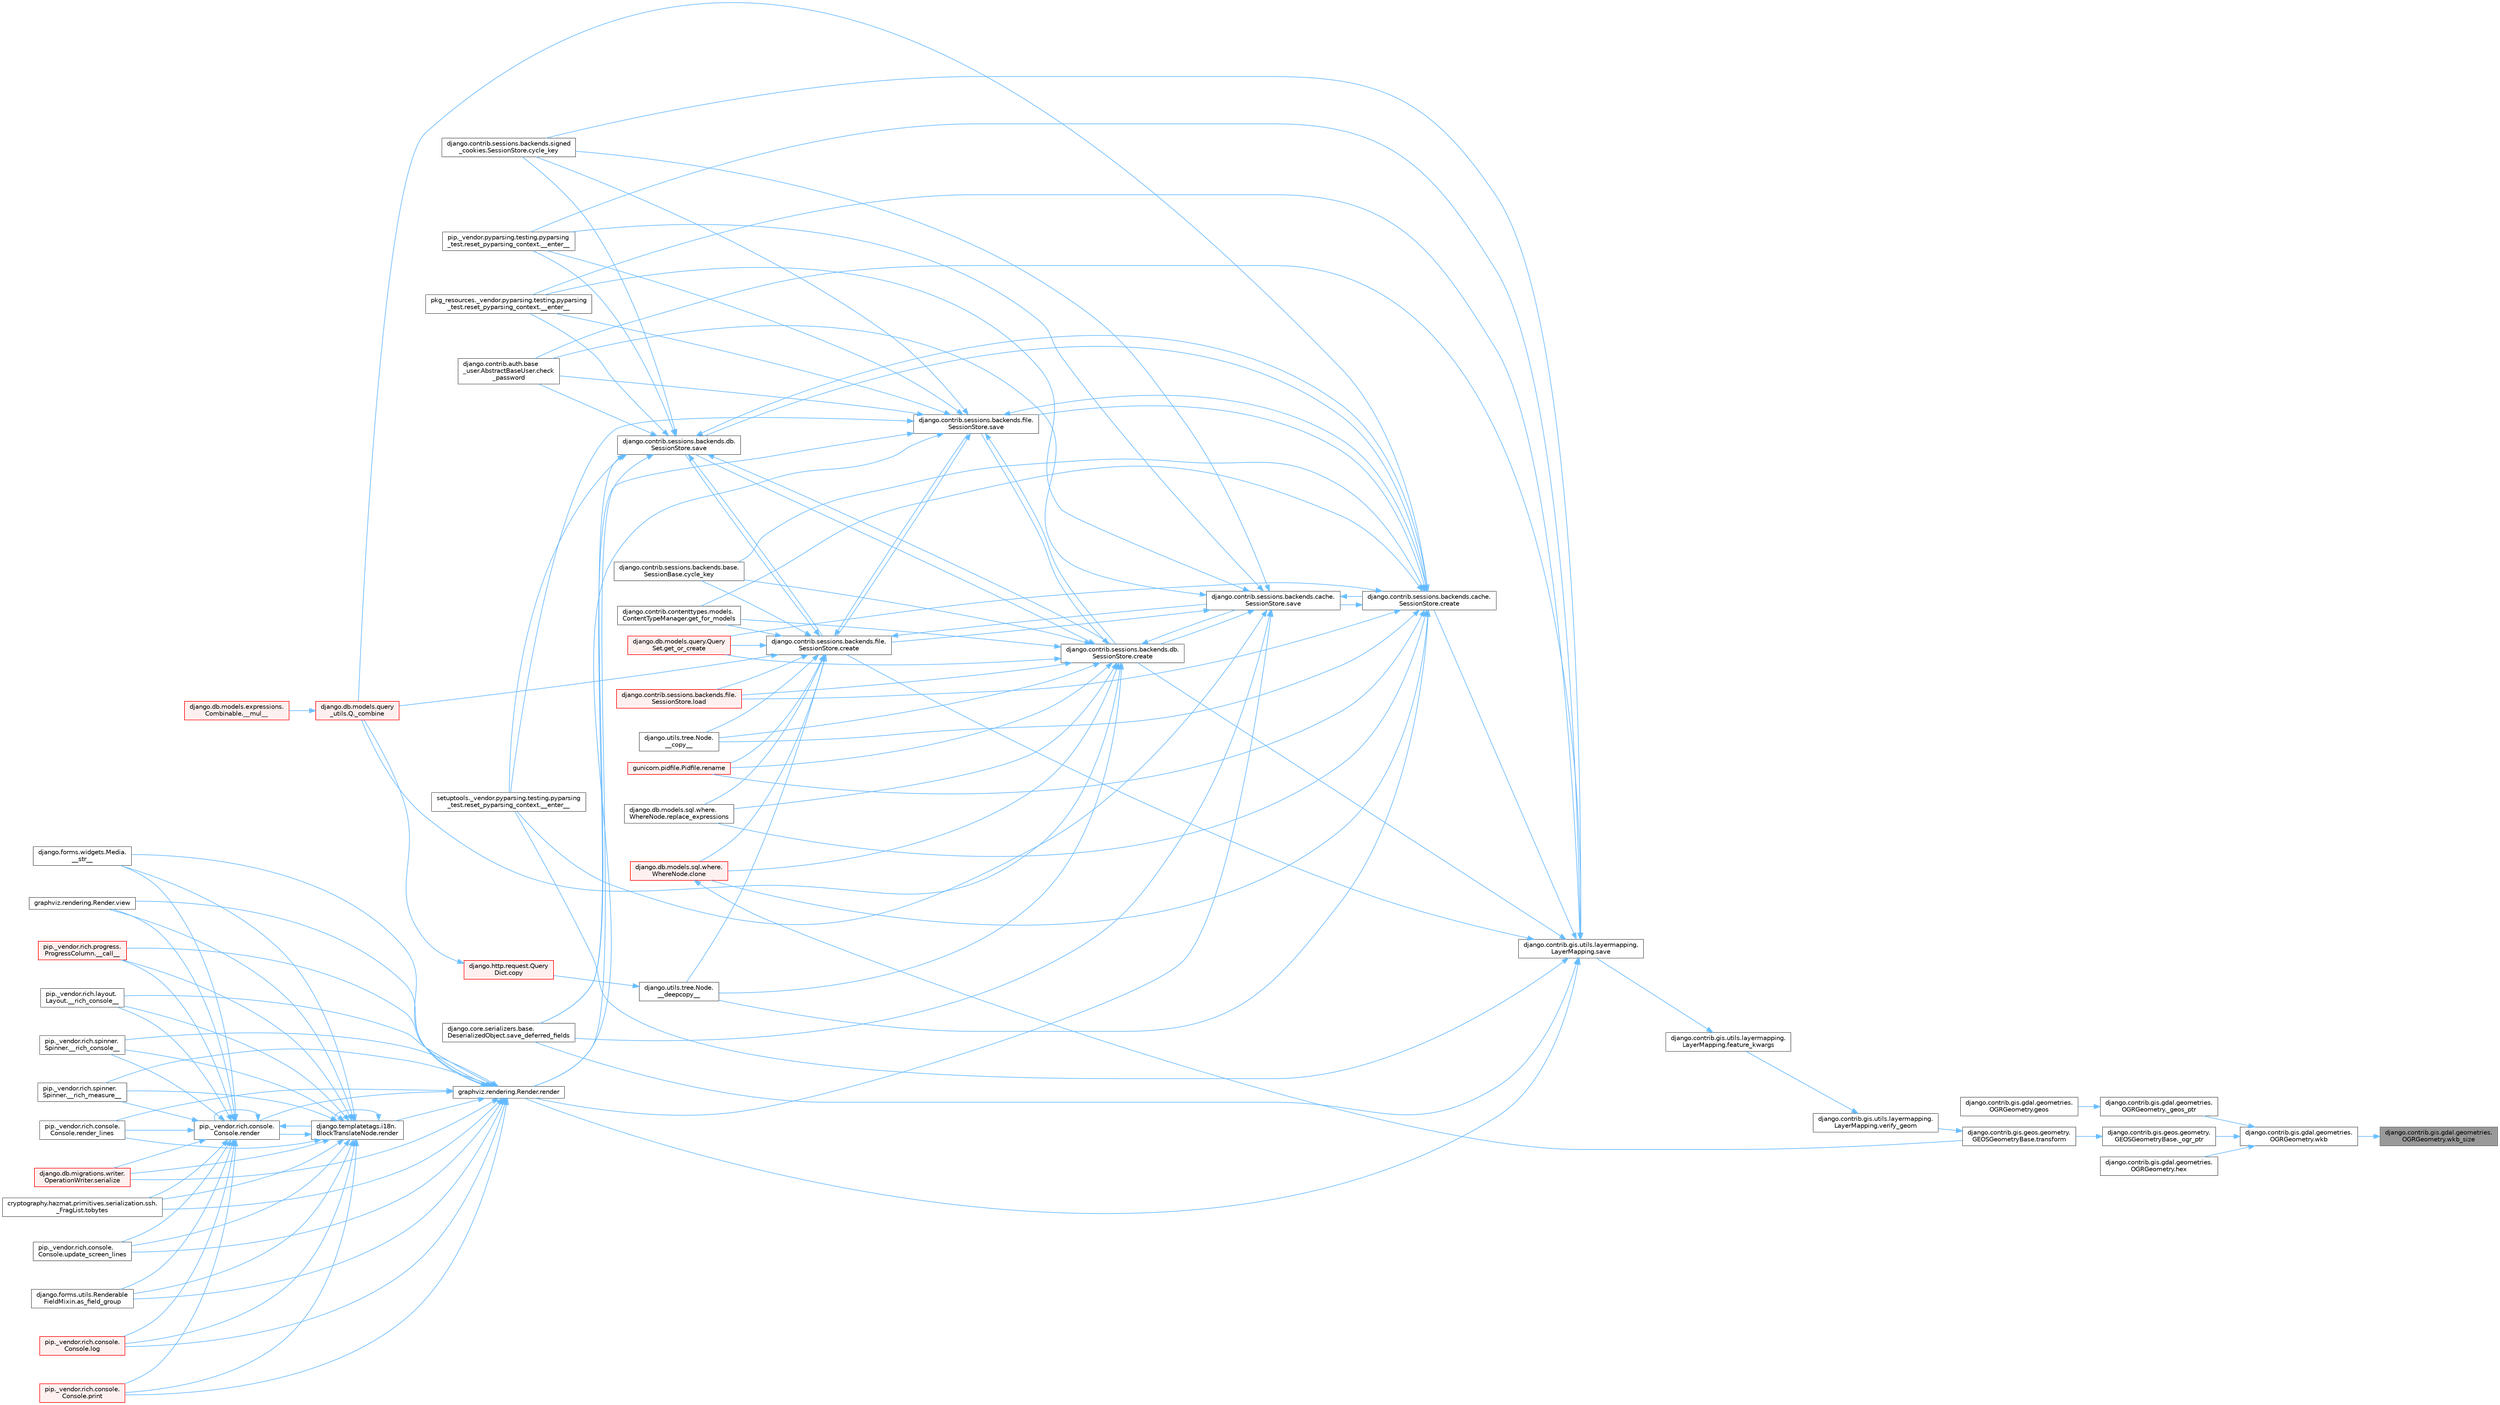 digraph "django.contrib.gis.gdal.geometries.OGRGeometry.wkb_size"
{
 // LATEX_PDF_SIZE
  bgcolor="transparent";
  edge [fontname=Helvetica,fontsize=10,labelfontname=Helvetica,labelfontsize=10];
  node [fontname=Helvetica,fontsize=10,shape=box,height=0.2,width=0.4];
  rankdir="RL";
  Node1 [id="Node000001",label="django.contrib.gis.gdal.geometries.\lOGRGeometry.wkb_size",height=0.2,width=0.4,color="gray40", fillcolor="grey60", style="filled", fontcolor="black",tooltip=" "];
  Node1 -> Node2 [id="edge1_Node000001_Node000002",dir="back",color="steelblue1",style="solid",tooltip=" "];
  Node2 [id="Node000002",label="django.contrib.gis.gdal.geometries.\lOGRGeometry.wkb",height=0.2,width=0.4,color="grey40", fillcolor="white", style="filled",URL="$classdjango_1_1contrib_1_1gis_1_1gdal_1_1geometries_1_1_o_g_r_geometry.html#ac66909bdd6df30914b9ceff5e8d81544",tooltip=" "];
  Node2 -> Node3 [id="edge2_Node000002_Node000003",dir="back",color="steelblue1",style="solid",tooltip=" "];
  Node3 [id="Node000003",label="django.contrib.gis.gdal.geometries.\lOGRGeometry._geos_ptr",height=0.2,width=0.4,color="grey40", fillcolor="white", style="filled",URL="$classdjango_1_1contrib_1_1gis_1_1gdal_1_1geometries_1_1_o_g_r_geometry.html#aca3c814894ad68e56d21dae6d4c7ad81",tooltip=" "];
  Node3 -> Node4 [id="edge3_Node000003_Node000004",dir="back",color="steelblue1",style="solid",tooltip=" "];
  Node4 [id="Node000004",label="django.contrib.gis.gdal.geometries.\lOGRGeometry.geos",height=0.2,width=0.4,color="grey40", fillcolor="white", style="filled",URL="$classdjango_1_1contrib_1_1gis_1_1gdal_1_1geometries_1_1_o_g_r_geometry.html#aab7929a41203ad04ff57c8ba84b469ba",tooltip=" "];
  Node2 -> Node5 [id="edge4_Node000002_Node000005",dir="back",color="steelblue1",style="solid",tooltip=" "];
  Node5 [id="Node000005",label="django.contrib.gis.geos.geometry.\lGEOSGeometryBase._ogr_ptr",height=0.2,width=0.4,color="grey40", fillcolor="white", style="filled",URL="$classdjango_1_1contrib_1_1gis_1_1geos_1_1geometry_1_1_g_e_o_s_geometry_base.html#a050aa582a58e96865f8bcd1fb698aa22",tooltip=" "];
  Node5 -> Node6 [id="edge5_Node000005_Node000006",dir="back",color="steelblue1",style="solid",tooltip=" "];
  Node6 [id="Node000006",label="django.contrib.gis.geos.geometry.\lGEOSGeometryBase.transform",height=0.2,width=0.4,color="grey40", fillcolor="white", style="filled",URL="$classdjango_1_1contrib_1_1gis_1_1geos_1_1geometry_1_1_g_e_o_s_geometry_base.html#aeaa8ab6c866c4423240e0e096ffa8975",tooltip=" "];
  Node6 -> Node7 [id="edge6_Node000006_Node000007",dir="back",color="steelblue1",style="solid",tooltip=" "];
  Node7 [id="Node000007",label="django.contrib.gis.utils.layermapping.\lLayerMapping.verify_geom",height=0.2,width=0.4,color="grey40", fillcolor="white", style="filled",URL="$classdjango_1_1contrib_1_1gis_1_1utils_1_1layermapping_1_1_layer_mapping.html#af91521785f7bfa0738fa8b3c0056f823",tooltip=" "];
  Node7 -> Node8 [id="edge7_Node000007_Node000008",dir="back",color="steelblue1",style="solid",tooltip=" "];
  Node8 [id="Node000008",label="django.contrib.gis.utils.layermapping.\lLayerMapping.feature_kwargs",height=0.2,width=0.4,color="grey40", fillcolor="white", style="filled",URL="$classdjango_1_1contrib_1_1gis_1_1utils_1_1layermapping_1_1_layer_mapping.html#a2e4aa507355c0e3b3da72dde9a9284b0",tooltip=" "];
  Node8 -> Node9 [id="edge8_Node000008_Node000009",dir="back",color="steelblue1",style="solid",tooltip=" "];
  Node9 [id="Node000009",label="django.contrib.gis.utils.layermapping.\lLayerMapping.save",height=0.2,width=0.4,color="grey40", fillcolor="white", style="filled",URL="$classdjango_1_1contrib_1_1gis_1_1utils_1_1layermapping_1_1_layer_mapping.html#a1a9d38ca8cbbb0a16d032c0bd52b671d",tooltip=" "];
  Node9 -> Node10 [id="edge9_Node000009_Node000010",dir="back",color="steelblue1",style="solid",tooltip=" "];
  Node10 [id="Node000010",label="pip._vendor.pyparsing.testing.pyparsing\l_test.reset_pyparsing_context.__enter__",height=0.2,width=0.4,color="grey40", fillcolor="white", style="filled",URL="$classpip_1_1__vendor_1_1pyparsing_1_1testing_1_1pyparsing__test_1_1reset__pyparsing__context.html#a3d39d97a0d95a9b46c987e6dff52b7c0",tooltip=" "];
  Node9 -> Node11 [id="edge10_Node000009_Node000011",dir="back",color="steelblue1",style="solid",tooltip=" "];
  Node11 [id="Node000011",label="pkg_resources._vendor.pyparsing.testing.pyparsing\l_test.reset_pyparsing_context.__enter__",height=0.2,width=0.4,color="grey40", fillcolor="white", style="filled",URL="$classpkg__resources_1_1__vendor_1_1pyparsing_1_1testing_1_1pyparsing__test_1_1reset__pyparsing__context.html#a8d8360c033ccc7296fb9323a07cdeb25",tooltip=" "];
  Node9 -> Node12 [id="edge11_Node000009_Node000012",dir="back",color="steelblue1",style="solid",tooltip=" "];
  Node12 [id="Node000012",label="setuptools._vendor.pyparsing.testing.pyparsing\l_test.reset_pyparsing_context.__enter__",height=0.2,width=0.4,color="grey40", fillcolor="white", style="filled",URL="$classsetuptools_1_1__vendor_1_1pyparsing_1_1testing_1_1pyparsing__test_1_1reset__pyparsing__context.html#a436e2ea8355c86505c8cfdae81714c7c",tooltip=" "];
  Node9 -> Node13 [id="edge12_Node000009_Node000013",dir="back",color="steelblue1",style="solid",tooltip=" "];
  Node13 [id="Node000013",label="django.contrib.auth.base\l_user.AbstractBaseUser.check\l_password",height=0.2,width=0.4,color="grey40", fillcolor="white", style="filled",URL="$classdjango_1_1contrib_1_1auth_1_1base__user_1_1_abstract_base_user.html#aaa9bb7fa5353bc1917dbd7f87b63321a",tooltip=" "];
  Node9 -> Node14 [id="edge13_Node000009_Node000014",dir="back",color="steelblue1",style="solid",tooltip=" "];
  Node14 [id="Node000014",label="django.contrib.sessions.backends.cache.\lSessionStore.create",height=0.2,width=0.4,color="grey40", fillcolor="white", style="filled",URL="$classdjango_1_1contrib_1_1sessions_1_1backends_1_1cache_1_1_session_store.html#a38c9efbdb5115fd1820ae198b767c39c",tooltip=" "];
  Node14 -> Node15 [id="edge14_Node000014_Node000015",dir="back",color="steelblue1",style="solid",tooltip=" "];
  Node15 [id="Node000015",label="django.utils.tree.Node.\l__copy__",height=0.2,width=0.4,color="grey40", fillcolor="white", style="filled",URL="$classdjango_1_1utils_1_1tree_1_1_node.html#abae878f6b4500b8b241c23d8fac46e63",tooltip=" "];
  Node14 -> Node16 [id="edge15_Node000014_Node000016",dir="back",color="steelblue1",style="solid",tooltip=" "];
  Node16 [id="Node000016",label="django.utils.tree.Node.\l__deepcopy__",height=0.2,width=0.4,color="grey40", fillcolor="white", style="filled",URL="$classdjango_1_1utils_1_1tree_1_1_node.html#a38840c46ded3963808edbeec90765d6b",tooltip=" "];
  Node16 -> Node17 [id="edge16_Node000016_Node000017",dir="back",color="steelblue1",style="solid",tooltip=" "];
  Node17 [id="Node000017",label="django.http.request.Query\lDict.copy",height=0.2,width=0.4,color="red", fillcolor="#FFF0F0", style="filled",URL="$classdjango_1_1http_1_1request_1_1_query_dict.html#ada9e4956e62868c5587b9ffde7b358b5",tooltip=" "];
  Node17 -> Node159 [id="edge17_Node000017_Node000159",dir="back",color="steelblue1",style="solid",tooltip=" "];
  Node159 [id="Node000159",label="django.db.models.query\l_utils.Q._combine",height=0.2,width=0.4,color="red", fillcolor="#FFF0F0", style="filled",URL="$classdjango_1_1db_1_1models_1_1query__utils_1_1_q.html#ade621b98231b73615e1aa3a726560c55",tooltip=" "];
  Node159 -> Node160 [id="edge18_Node000159_Node000160",dir="back",color="steelblue1",style="solid",tooltip=" "];
  Node160 [id="Node000160",label="django.db.models.expressions.\lCombinable.__mul__",height=0.2,width=0.4,color="red", fillcolor="#FFF0F0", style="filled",URL="$classdjango_1_1db_1_1models_1_1expressions_1_1_combinable.html#a18670e03ec4b2fc0eafb0782602b72ec",tooltip=" "];
  Node14 -> Node159 [id="edge19_Node000014_Node000159",dir="back",color="steelblue1",style="solid",tooltip=" "];
  Node14 -> Node307 [id="edge20_Node000014_Node000307",dir="back",color="steelblue1",style="solid",tooltip=" "];
  Node307 [id="Node000307",label="django.db.models.sql.where.\lWhereNode.clone",height=0.2,width=0.4,color="red", fillcolor="#FFF0F0", style="filled",URL="$classdjango_1_1db_1_1models_1_1sql_1_1where_1_1_where_node.html#a0faff63950b774ce4ad391ea1f6b6d2c",tooltip=" "];
  Node307 -> Node6 [id="edge21_Node000307_Node000006",dir="back",color="steelblue1",style="solid",tooltip=" "];
  Node14 -> Node37 [id="edge22_Node000014_Node000037",dir="back",color="steelblue1",style="solid",tooltip=" "];
  Node37 [id="Node000037",label="django.contrib.sessions.backends.base.\lSessionBase.cycle_key",height=0.2,width=0.4,color="grey40", fillcolor="white", style="filled",URL="$classdjango_1_1contrib_1_1sessions_1_1backends_1_1base_1_1_session_base.html#a6955e9bebe4e5b7d463bccfcf9181016",tooltip=" "];
  Node14 -> Node341 [id="edge23_Node000014_Node000341",dir="back",color="steelblue1",style="solid",tooltip=" "];
  Node341 [id="Node000341",label="django.contrib.contenttypes.models.\lContentTypeManager.get_for_models",height=0.2,width=0.4,color="grey40", fillcolor="white", style="filled",URL="$classdjango_1_1contrib_1_1contenttypes_1_1models_1_1_content_type_manager.html#a541a2e215680799739b6f8c1b19ddda4",tooltip=" "];
  Node14 -> Node342 [id="edge24_Node000014_Node000342",dir="back",color="steelblue1",style="solid",tooltip=" "];
  Node342 [id="Node000342",label="django.db.models.query.Query\lSet.get_or_create",height=0.2,width=0.4,color="red", fillcolor="#FFF0F0", style="filled",URL="$classdjango_1_1db_1_1models_1_1query_1_1_query_set.html#a0f727927ec4d1b9f3087b831cc911c59",tooltip=" "];
  Node14 -> Node324 [id="edge25_Node000014_Node000324",dir="back",color="steelblue1",style="solid",tooltip=" "];
  Node324 [id="Node000324",label="django.contrib.sessions.backends.file.\lSessionStore.load",height=0.2,width=0.4,color="red", fillcolor="#FFF0F0", style="filled",URL="$classdjango_1_1contrib_1_1sessions_1_1backends_1_1file_1_1_session_store.html#a408fa63512306fbaa7bbb62742f0295f",tooltip=" "];
  Node14 -> Node344 [id="edge26_Node000014_Node000344",dir="back",color="steelblue1",style="solid",tooltip=" "];
  Node344 [id="Node000344",label="gunicorn.pidfile.Pidfile.rename",height=0.2,width=0.4,color="red", fillcolor="#FFF0F0", style="filled",URL="$classgunicorn_1_1pidfile_1_1_pidfile.html#af03623bf56b92f594700ba5e5f25bc76",tooltip=" "];
  Node14 -> Node346 [id="edge27_Node000014_Node000346",dir="back",color="steelblue1",style="solid",tooltip=" "];
  Node346 [id="Node000346",label="django.db.models.sql.where.\lWhereNode.replace_expressions",height=0.2,width=0.4,color="grey40", fillcolor="white", style="filled",URL="$classdjango_1_1db_1_1models_1_1sql_1_1where_1_1_where_node.html#a1cc3580a7f4a51605b52ae4a9653b3ac",tooltip=" "];
  Node14 -> Node347 [id="edge28_Node000014_Node000347",dir="back",color="steelblue1",style="solid",tooltip=" "];
  Node347 [id="Node000347",label="django.contrib.sessions.backends.cache.\lSessionStore.save",height=0.2,width=0.4,color="grey40", fillcolor="white", style="filled",URL="$classdjango_1_1contrib_1_1sessions_1_1backends_1_1cache_1_1_session_store.html#a67e81d959c24e3a84b1e755a9a861c53",tooltip=" "];
  Node347 -> Node10 [id="edge29_Node000347_Node000010",dir="back",color="steelblue1",style="solid",tooltip=" "];
  Node347 -> Node11 [id="edge30_Node000347_Node000011",dir="back",color="steelblue1",style="solid",tooltip=" "];
  Node347 -> Node12 [id="edge31_Node000347_Node000012",dir="back",color="steelblue1",style="solid",tooltip=" "];
  Node347 -> Node13 [id="edge32_Node000347_Node000013",dir="back",color="steelblue1",style="solid",tooltip=" "];
  Node347 -> Node14 [id="edge33_Node000347_Node000014",dir="back",color="steelblue1",style="solid",tooltip=" "];
  Node347 -> Node306 [id="edge34_Node000347_Node000306",dir="back",color="steelblue1",style="solid",tooltip=" "];
  Node306 [id="Node000306",label="django.contrib.sessions.backends.db.\lSessionStore.create",height=0.2,width=0.4,color="grey40", fillcolor="white", style="filled",URL="$classdjango_1_1contrib_1_1sessions_1_1backends_1_1db_1_1_session_store.html#a4a98c0168c61e75be58e279660aa6ce4",tooltip=" "];
  Node306 -> Node15 [id="edge35_Node000306_Node000015",dir="back",color="steelblue1",style="solid",tooltip=" "];
  Node306 -> Node16 [id="edge36_Node000306_Node000016",dir="back",color="steelblue1",style="solid",tooltip=" "];
  Node306 -> Node159 [id="edge37_Node000306_Node000159",dir="back",color="steelblue1",style="solid",tooltip=" "];
  Node306 -> Node307 [id="edge38_Node000306_Node000307",dir="back",color="steelblue1",style="solid",tooltip=" "];
  Node306 -> Node37 [id="edge39_Node000306_Node000037",dir="back",color="steelblue1",style="solid",tooltip=" "];
  Node306 -> Node341 [id="edge40_Node000306_Node000341",dir="back",color="steelblue1",style="solid",tooltip=" "];
  Node306 -> Node342 [id="edge41_Node000306_Node000342",dir="back",color="steelblue1",style="solid",tooltip=" "];
  Node306 -> Node324 [id="edge42_Node000306_Node000324",dir="back",color="steelblue1",style="solid",tooltip=" "];
  Node306 -> Node344 [id="edge43_Node000306_Node000344",dir="back",color="steelblue1",style="solid",tooltip=" "];
  Node306 -> Node346 [id="edge44_Node000306_Node000346",dir="back",color="steelblue1",style="solid",tooltip=" "];
  Node306 -> Node347 [id="edge45_Node000306_Node000347",dir="back",color="steelblue1",style="solid",tooltip=" "];
  Node306 -> Node305 [id="edge46_Node000306_Node000305",dir="back",color="steelblue1",style="solid",tooltip=" "];
  Node305 [id="Node000305",label="django.contrib.sessions.backends.db.\lSessionStore.save",height=0.2,width=0.4,color="grey40", fillcolor="white", style="filled",URL="$classdjango_1_1contrib_1_1sessions_1_1backends_1_1db_1_1_session_store.html#a68a6b4f159bd3dc969ec80b34c1622af",tooltip=" "];
  Node305 -> Node10 [id="edge47_Node000305_Node000010",dir="back",color="steelblue1",style="solid",tooltip=" "];
  Node305 -> Node11 [id="edge48_Node000305_Node000011",dir="back",color="steelblue1",style="solid",tooltip=" "];
  Node305 -> Node12 [id="edge49_Node000305_Node000012",dir="back",color="steelblue1",style="solid",tooltip=" "];
  Node305 -> Node13 [id="edge50_Node000305_Node000013",dir="back",color="steelblue1",style="solid",tooltip=" "];
  Node305 -> Node14 [id="edge51_Node000305_Node000014",dir="back",color="steelblue1",style="solid",tooltip=" "];
  Node305 -> Node306 [id="edge52_Node000305_Node000306",dir="back",color="steelblue1",style="solid",tooltip=" "];
  Node305 -> Node340 [id="edge53_Node000305_Node000340",dir="back",color="steelblue1",style="solid",tooltip=" "];
  Node340 [id="Node000340",label="django.contrib.sessions.backends.file.\lSessionStore.create",height=0.2,width=0.4,color="grey40", fillcolor="white", style="filled",URL="$classdjango_1_1contrib_1_1sessions_1_1backends_1_1file_1_1_session_store.html#a6624db6a37dfff490f837047e0a60dda",tooltip=" "];
  Node340 -> Node15 [id="edge54_Node000340_Node000015",dir="back",color="steelblue1",style="solid",tooltip=" "];
  Node340 -> Node16 [id="edge55_Node000340_Node000016",dir="back",color="steelblue1",style="solid",tooltip=" "];
  Node340 -> Node159 [id="edge56_Node000340_Node000159",dir="back",color="steelblue1",style="solid",tooltip=" "];
  Node340 -> Node307 [id="edge57_Node000340_Node000307",dir="back",color="steelblue1",style="solid",tooltip=" "];
  Node340 -> Node37 [id="edge58_Node000340_Node000037",dir="back",color="steelblue1",style="solid",tooltip=" "];
  Node340 -> Node341 [id="edge59_Node000340_Node000341",dir="back",color="steelblue1",style="solid",tooltip=" "];
  Node340 -> Node342 [id="edge60_Node000340_Node000342",dir="back",color="steelblue1",style="solid",tooltip=" "];
  Node340 -> Node324 [id="edge61_Node000340_Node000324",dir="back",color="steelblue1",style="solid",tooltip=" "];
  Node340 -> Node344 [id="edge62_Node000340_Node000344",dir="back",color="steelblue1",style="solid",tooltip=" "];
  Node340 -> Node346 [id="edge63_Node000340_Node000346",dir="back",color="steelblue1",style="solid",tooltip=" "];
  Node340 -> Node347 [id="edge64_Node000340_Node000347",dir="back",color="steelblue1",style="solid",tooltip=" "];
  Node340 -> Node305 [id="edge65_Node000340_Node000305",dir="back",color="steelblue1",style="solid",tooltip=" "];
  Node340 -> Node1131 [id="edge66_Node000340_Node001131",dir="back",color="steelblue1",style="solid",tooltip=" "];
  Node1131 [id="Node001131",label="django.contrib.sessions.backends.file.\lSessionStore.save",height=0.2,width=0.4,color="grey40", fillcolor="white", style="filled",URL="$classdjango_1_1contrib_1_1sessions_1_1backends_1_1file_1_1_session_store.html#af170f9c112376eb1627509287bf9620f",tooltip=" "];
  Node1131 -> Node10 [id="edge67_Node001131_Node000010",dir="back",color="steelblue1",style="solid",tooltip=" "];
  Node1131 -> Node11 [id="edge68_Node001131_Node000011",dir="back",color="steelblue1",style="solid",tooltip=" "];
  Node1131 -> Node12 [id="edge69_Node001131_Node000012",dir="back",color="steelblue1",style="solid",tooltip=" "];
  Node1131 -> Node13 [id="edge70_Node001131_Node000013",dir="back",color="steelblue1",style="solid",tooltip=" "];
  Node1131 -> Node14 [id="edge71_Node001131_Node000014",dir="back",color="steelblue1",style="solid",tooltip=" "];
  Node1131 -> Node306 [id="edge72_Node001131_Node000306",dir="back",color="steelblue1",style="solid",tooltip=" "];
  Node1131 -> Node340 [id="edge73_Node001131_Node000340",dir="back",color="steelblue1",style="solid",tooltip=" "];
  Node1131 -> Node348 [id="edge74_Node001131_Node000348",dir="back",color="steelblue1",style="solid",tooltip=" "];
  Node348 [id="Node000348",label="django.contrib.sessions.backends.signed\l_cookies.SessionStore.cycle_key",height=0.2,width=0.4,color="grey40", fillcolor="white", style="filled",URL="$classdjango_1_1contrib_1_1sessions_1_1backends_1_1signed__cookies_1_1_session_store.html#abf8e71313b847459c30f19e691c25a93",tooltip=" "];
  Node1131 -> Node349 [id="edge75_Node001131_Node000349",dir="back",color="steelblue1",style="solid",tooltip=" "];
  Node349 [id="Node000349",label="graphviz.rendering.Render.render",height=0.2,width=0.4,color="grey40", fillcolor="white", style="filled",URL="$classgraphviz_1_1rendering_1_1_render.html#a0249d6538d64a6b59b1bed64d4636456",tooltip=" "];
  Node349 -> Node350 [id="edge76_Node000349_Node000350",dir="back",color="steelblue1",style="solid",tooltip=" "];
  Node350 [id="Node000350",label="pip._vendor.rich.progress.\lProgressColumn.__call__",height=0.2,width=0.4,color="red", fillcolor="#FFF0F0", style="filled",URL="$classpip_1_1__vendor_1_1rich_1_1progress_1_1_progress_column.html#ae0c399be74222f949edb0fa5324cf6ea",tooltip=" "];
  Node349 -> Node351 [id="edge77_Node000349_Node000351",dir="back",color="steelblue1",style="solid",tooltip=" "];
  Node351 [id="Node000351",label="pip._vendor.rich.layout.\lLayout.__rich_console__",height=0.2,width=0.4,color="grey40", fillcolor="white", style="filled",URL="$classpip_1_1__vendor_1_1rich_1_1layout_1_1_layout.html#ac39cb3d17d2b0324ee1b0dada41a3ebd",tooltip=" "];
  Node349 -> Node352 [id="edge78_Node000349_Node000352",dir="back",color="steelblue1",style="solid",tooltip=" "];
  Node352 [id="Node000352",label="pip._vendor.rich.spinner.\lSpinner.__rich_console__",height=0.2,width=0.4,color="grey40", fillcolor="white", style="filled",URL="$classpip_1_1__vendor_1_1rich_1_1spinner_1_1_spinner.html#a6883d8dced19ac48d4dfc74f776357fd",tooltip=" "];
  Node349 -> Node353 [id="edge79_Node000349_Node000353",dir="back",color="steelblue1",style="solid",tooltip=" "];
  Node353 [id="Node000353",label="pip._vendor.rich.spinner.\lSpinner.__rich_measure__",height=0.2,width=0.4,color="grey40", fillcolor="white", style="filled",URL="$classpip_1_1__vendor_1_1rich_1_1spinner_1_1_spinner.html#a89745682c823c44a31bae8e8d07869f5",tooltip=" "];
  Node349 -> Node354 [id="edge80_Node000349_Node000354",dir="back",color="steelblue1",style="solid",tooltip=" "];
  Node354 [id="Node000354",label="django.forms.widgets.Media.\l__str__",height=0.2,width=0.4,color="grey40", fillcolor="white", style="filled",URL="$classdjango_1_1forms_1_1widgets_1_1_media.html#ae1651710548a7d9f14f036d035012d21",tooltip=" "];
  Node349 -> Node355 [id="edge81_Node000349_Node000355",dir="back",color="steelblue1",style="solid",tooltip=" "];
  Node355 [id="Node000355",label="django.forms.utils.Renderable\lFieldMixin.as_field_group",height=0.2,width=0.4,color="grey40", fillcolor="white", style="filled",URL="$classdjango_1_1forms_1_1utils_1_1_renderable_field_mixin.html#a1e9a1b4f790ea694431554267fd5d74c",tooltip=" "];
  Node349 -> Node356 [id="edge82_Node000349_Node000356",dir="back",color="steelblue1",style="solid",tooltip=" "];
  Node356 [id="Node000356",label="pip._vendor.rich.console.\lConsole.log",height=0.2,width=0.4,color="red", fillcolor="#FFF0F0", style="filled",URL="$classpip_1_1__vendor_1_1rich_1_1console_1_1_console.html#af9c77e39f9413fc2b134c60cfa23b0f1",tooltip=" "];
  Node349 -> Node479 [id="edge83_Node000349_Node000479",dir="back",color="steelblue1",style="solid",tooltip=" "];
  Node479 [id="Node000479",label="pip._vendor.rich.console.\lConsole.print",height=0.2,width=0.4,color="red", fillcolor="#FFF0F0", style="filled",URL="$classpip_1_1__vendor_1_1rich_1_1console_1_1_console.html#af954370cdbb49236b597f2c11064549d",tooltip=" "];
  Node349 -> Node865 [id="edge84_Node000349_Node000865",dir="back",color="steelblue1",style="solid",tooltip=" "];
  Node865 [id="Node000865",label="django.templatetags.i18n.\lBlockTranslateNode.render",height=0.2,width=0.4,color="grey40", fillcolor="white", style="filled",URL="$classdjango_1_1templatetags_1_1i18n_1_1_block_translate_node.html#aaf05bebfd02c1c4b676387ada0357832",tooltip=" "];
  Node865 -> Node350 [id="edge85_Node000865_Node000350",dir="back",color="steelblue1",style="solid",tooltip=" "];
  Node865 -> Node351 [id="edge86_Node000865_Node000351",dir="back",color="steelblue1",style="solid",tooltip=" "];
  Node865 -> Node352 [id="edge87_Node000865_Node000352",dir="back",color="steelblue1",style="solid",tooltip=" "];
  Node865 -> Node353 [id="edge88_Node000865_Node000353",dir="back",color="steelblue1",style="solid",tooltip=" "];
  Node865 -> Node354 [id="edge89_Node000865_Node000354",dir="back",color="steelblue1",style="solid",tooltip=" "];
  Node865 -> Node355 [id="edge90_Node000865_Node000355",dir="back",color="steelblue1",style="solid",tooltip=" "];
  Node865 -> Node356 [id="edge91_Node000865_Node000356",dir="back",color="steelblue1",style="solid",tooltip=" "];
  Node865 -> Node479 [id="edge92_Node000865_Node000479",dir="back",color="steelblue1",style="solid",tooltip=" "];
  Node865 -> Node865 [id="edge93_Node000865_Node000865",dir="back",color="steelblue1",style="solid",tooltip=" "];
  Node865 -> Node866 [id="edge94_Node000865_Node000866",dir="back",color="steelblue1",style="solid",tooltip=" "];
  Node866 [id="Node000866",label="pip._vendor.rich.console.\lConsole.render",height=0.2,width=0.4,color="grey40", fillcolor="white", style="filled",URL="$classpip_1_1__vendor_1_1rich_1_1console_1_1_console.html#a9551b8254c573105adde80622393a938",tooltip=" "];
  Node866 -> Node350 [id="edge95_Node000866_Node000350",dir="back",color="steelblue1",style="solid",tooltip=" "];
  Node866 -> Node351 [id="edge96_Node000866_Node000351",dir="back",color="steelblue1",style="solid",tooltip=" "];
  Node866 -> Node352 [id="edge97_Node000866_Node000352",dir="back",color="steelblue1",style="solid",tooltip=" "];
  Node866 -> Node353 [id="edge98_Node000866_Node000353",dir="back",color="steelblue1",style="solid",tooltip=" "];
  Node866 -> Node354 [id="edge99_Node000866_Node000354",dir="back",color="steelblue1",style="solid",tooltip=" "];
  Node866 -> Node355 [id="edge100_Node000866_Node000355",dir="back",color="steelblue1",style="solid",tooltip=" "];
  Node866 -> Node356 [id="edge101_Node000866_Node000356",dir="back",color="steelblue1",style="solid",tooltip=" "];
  Node866 -> Node479 [id="edge102_Node000866_Node000479",dir="back",color="steelblue1",style="solid",tooltip=" "];
  Node866 -> Node865 [id="edge103_Node000866_Node000865",dir="back",color="steelblue1",style="solid",tooltip=" "];
  Node866 -> Node866 [id="edge104_Node000866_Node000866",dir="back",color="steelblue1",style="solid",tooltip=" "];
  Node866 -> Node867 [id="edge105_Node000866_Node000867",dir="back",color="steelblue1",style="solid",tooltip=" "];
  Node867 [id="Node000867",label="pip._vendor.rich.console.\lConsole.render_lines",height=0.2,width=0.4,color="grey40", fillcolor="white", style="filled",URL="$classpip_1_1__vendor_1_1rich_1_1console_1_1_console.html#a5818808a49db20c5bee6986425f96f14",tooltip=" "];
  Node866 -> Node868 [id="edge106_Node000866_Node000868",dir="back",color="steelblue1",style="solid",tooltip=" "];
  Node868 [id="Node000868",label="django.db.migrations.writer.\lOperationWriter.serialize",height=0.2,width=0.4,color="red", fillcolor="#FFF0F0", style="filled",URL="$classdjango_1_1db_1_1migrations_1_1writer_1_1_operation_writer.html#a866e8d13e1c54a35d74e9a6b0383b2f8",tooltip=" "];
  Node866 -> Node1212 [id="edge107_Node000866_Node001212",dir="back",color="steelblue1",style="solid",tooltip=" "];
  Node1212 [id="Node001212",label="cryptography.hazmat.primitives.serialization.ssh.\l_FragList.tobytes",height=0.2,width=0.4,color="grey40", fillcolor="white", style="filled",URL="$classcryptography_1_1hazmat_1_1primitives_1_1serialization_1_1ssh_1_1___frag_list.html#a195dd4e7c741624829a13af53fa3de38",tooltip=" "];
  Node866 -> Node1213 [id="edge108_Node000866_Node001213",dir="back",color="steelblue1",style="solid",tooltip=" "];
  Node1213 [id="Node001213",label="pip._vendor.rich.console.\lConsole.update_screen_lines",height=0.2,width=0.4,color="grey40", fillcolor="white", style="filled",URL="$classpip_1_1__vendor_1_1rich_1_1console_1_1_console.html#a21cfe5af86ec7533f23d45fe2969817e",tooltip=" "];
  Node866 -> Node1214 [id="edge109_Node000866_Node001214",dir="back",color="steelblue1",style="solid",tooltip=" "];
  Node1214 [id="Node001214",label="graphviz.rendering.Render.view",height=0.2,width=0.4,color="grey40", fillcolor="white", style="filled",URL="$classgraphviz_1_1rendering_1_1_render.html#a53169c422996b9a7e92b5580c13914e2",tooltip=" "];
  Node865 -> Node867 [id="edge110_Node000865_Node000867",dir="back",color="steelblue1",style="solid",tooltip=" "];
  Node865 -> Node868 [id="edge111_Node000865_Node000868",dir="back",color="steelblue1",style="solid",tooltip=" "];
  Node865 -> Node1212 [id="edge112_Node000865_Node001212",dir="back",color="steelblue1",style="solid",tooltip=" "];
  Node865 -> Node1213 [id="edge113_Node000865_Node001213",dir="back",color="steelblue1",style="solid",tooltip=" "];
  Node865 -> Node1214 [id="edge114_Node000865_Node001214",dir="back",color="steelblue1",style="solid",tooltip=" "];
  Node349 -> Node866 [id="edge115_Node000349_Node000866",dir="back",color="steelblue1",style="solid",tooltip=" "];
  Node349 -> Node867 [id="edge116_Node000349_Node000867",dir="back",color="steelblue1",style="solid",tooltip=" "];
  Node349 -> Node868 [id="edge117_Node000349_Node000868",dir="back",color="steelblue1",style="solid",tooltip=" "];
  Node349 -> Node1212 [id="edge118_Node000349_Node001212",dir="back",color="steelblue1",style="solid",tooltip=" "];
  Node349 -> Node1213 [id="edge119_Node000349_Node001213",dir="back",color="steelblue1",style="solid",tooltip=" "];
  Node349 -> Node1214 [id="edge120_Node000349_Node001214",dir="back",color="steelblue1",style="solid",tooltip=" "];
  Node1131 -> Node1132 [id="edge121_Node001131_Node001132",dir="back",color="steelblue1",style="solid",tooltip=" "];
  Node1132 [id="Node001132",label="django.core.serializers.base.\lDeserializedObject.save_deferred_fields",height=0.2,width=0.4,color="grey40", fillcolor="white", style="filled",URL="$classdjango_1_1core_1_1serializers_1_1base_1_1_deserialized_object.html#a2fd4269d14e2f58fda59335c79a582f5",tooltip=" "];
  Node305 -> Node348 [id="edge122_Node000305_Node000348",dir="back",color="steelblue1",style="solid",tooltip=" "];
  Node305 -> Node349 [id="edge123_Node000305_Node000349",dir="back",color="steelblue1",style="solid",tooltip=" "];
  Node305 -> Node1132 [id="edge124_Node000305_Node001132",dir="back",color="steelblue1",style="solid",tooltip=" "];
  Node306 -> Node1131 [id="edge125_Node000306_Node001131",dir="back",color="steelblue1",style="solid",tooltip=" "];
  Node347 -> Node340 [id="edge126_Node000347_Node000340",dir="back",color="steelblue1",style="solid",tooltip=" "];
  Node347 -> Node348 [id="edge127_Node000347_Node000348",dir="back",color="steelblue1",style="solid",tooltip=" "];
  Node347 -> Node349 [id="edge128_Node000347_Node000349",dir="back",color="steelblue1",style="solid",tooltip=" "];
  Node347 -> Node1132 [id="edge129_Node000347_Node001132",dir="back",color="steelblue1",style="solid",tooltip=" "];
  Node14 -> Node305 [id="edge130_Node000014_Node000305",dir="back",color="steelblue1",style="solid",tooltip=" "];
  Node14 -> Node1131 [id="edge131_Node000014_Node001131",dir="back",color="steelblue1",style="solid",tooltip=" "];
  Node9 -> Node306 [id="edge132_Node000009_Node000306",dir="back",color="steelblue1",style="solid",tooltip=" "];
  Node9 -> Node340 [id="edge133_Node000009_Node000340",dir="back",color="steelblue1",style="solid",tooltip=" "];
  Node9 -> Node348 [id="edge134_Node000009_Node000348",dir="back",color="steelblue1",style="solid",tooltip=" "];
  Node9 -> Node349 [id="edge135_Node000009_Node000349",dir="back",color="steelblue1",style="solid",tooltip=" "];
  Node9 -> Node1132 [id="edge136_Node000009_Node001132",dir="back",color="steelblue1",style="solid",tooltip=" "];
  Node2 -> Node3183 [id="edge137_Node000002_Node003183",dir="back",color="steelblue1",style="solid",tooltip=" "];
  Node3183 [id="Node003183",label="django.contrib.gis.gdal.geometries.\lOGRGeometry.hex",height=0.2,width=0.4,color="grey40", fillcolor="white", style="filled",URL="$classdjango_1_1contrib_1_1gis_1_1gdal_1_1geometries_1_1_o_g_r_geometry.html#a68fa27dc883465842397e9e82be2401e",tooltip=" "];
}
